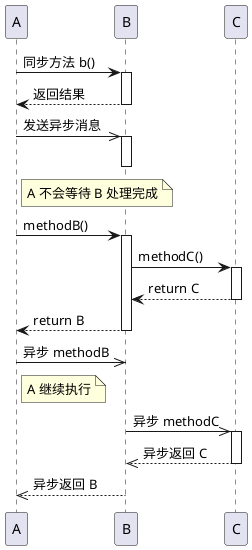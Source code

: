 @startuml

participant A
participant B
participant C

'同步方式，等待返回后才能执行下一步，返回结果
A -> B: 同步方法 b()
activate B
A <-- B: 返回结果
deactivate B

'异步方法，无需等待直接执行下一步
A ->> B: 发送异步消息
note right of A: A 不会等待 B 处理完成
activate B
deactivate B

'同步方法，同步返回
A -> B: methodB()
activate B
B -> C: methodC()
activate C
B <-- C: return C
deactivate C
A <-- B: return B
deactivate B

'异步调用，异步返回
A ->> B: 异步 methodB
note right of A: A 继续执行
B ->> C: 异步 methodC
activate C
B <<-- C: 异步返回 C
deactivate C
A <<-- B: 异步返回 B
@enduml